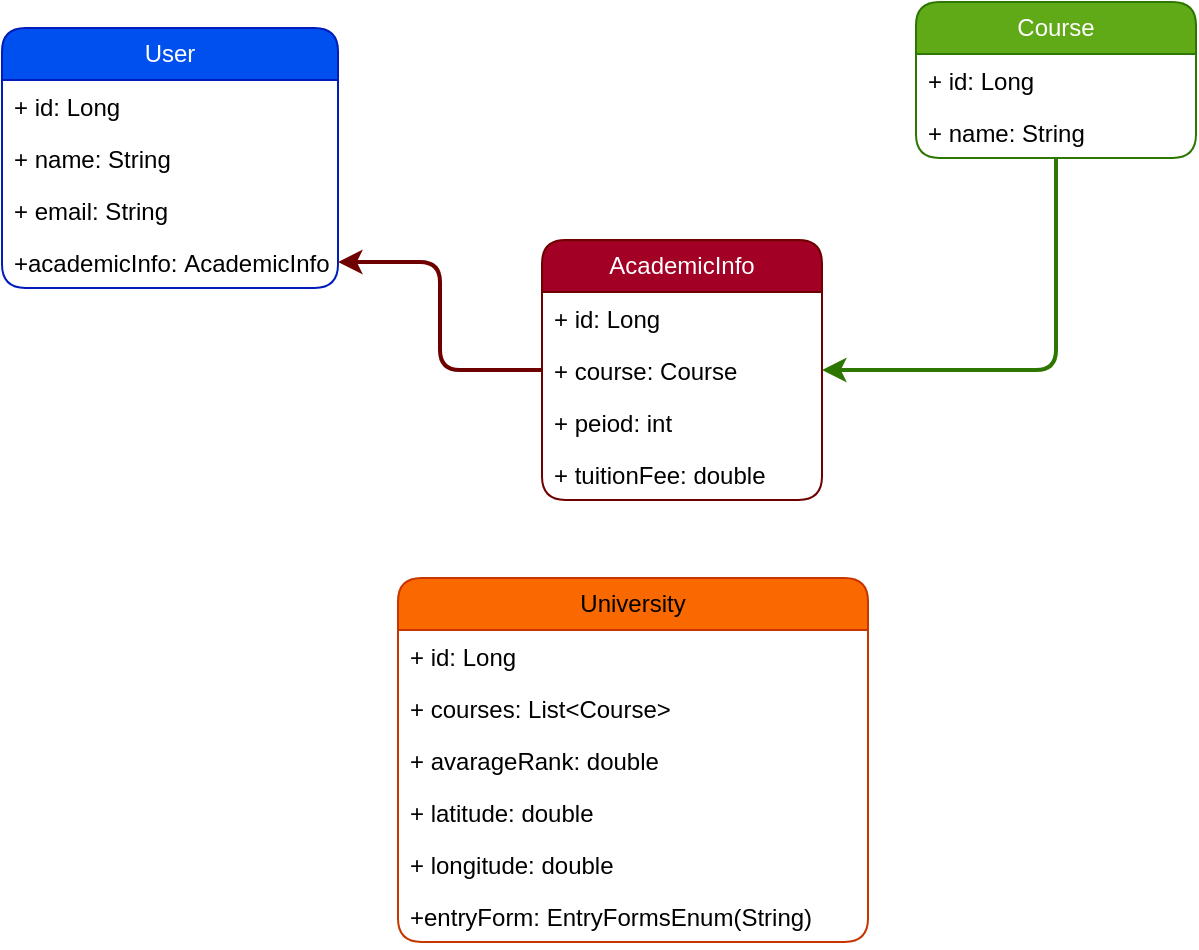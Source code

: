 <mxfile version="26.0.16">
  <diagram name="Página-1" id="Cqr7dzjxiVYe6bI_KbVx">
    <mxGraphModel dx="1133" dy="762" grid="0" gridSize="10" guides="1" tooltips="1" connect="1" arrows="1" fold="1" page="0" pageScale="1" pageWidth="827" pageHeight="1169" math="0" shadow="0">
      <root>
        <mxCell id="0" />
        <mxCell id="1" parent="0" />
        <mxCell id="s6dgGAL5ziLIxhIKajz9-5" value="User" style="swimlane;fontStyle=0;childLayout=stackLayout;horizontal=1;startSize=26;fillColor=#0050ef;horizontalStack=0;resizeParent=1;resizeParentMax=0;resizeLast=0;collapsible=1;marginBottom=0;whiteSpace=wrap;html=1;rounded=1;fontColor=#ffffff;strokeColor=#001DBC;" parent="1" vertex="1">
          <mxGeometry x="-176" y="-258" width="168" height="130" as="geometry">
            <mxRectangle x="-26" y="-60" width="60" height="26" as="alternateBounds" />
          </mxGeometry>
        </mxCell>
        <mxCell id="s6dgGAL5ziLIxhIKajz9-6" value="+ id: Long" style="text;strokeColor=none;fillColor=none;align=left;verticalAlign=top;spacingLeft=4;spacingRight=4;overflow=hidden;rotatable=0;points=[[0,0.5],[1,0.5]];portConstraint=eastwest;whiteSpace=wrap;html=1;rounded=1;" parent="s6dgGAL5ziLIxhIKajz9-5" vertex="1">
          <mxGeometry y="26" width="168" height="26" as="geometry" />
        </mxCell>
        <mxCell id="s6dgGAL5ziLIxhIKajz9-7" value="+ name: String" style="text;strokeColor=none;fillColor=none;align=left;verticalAlign=top;spacingLeft=4;spacingRight=4;overflow=hidden;rotatable=0;points=[[0,0.5],[1,0.5]];portConstraint=eastwest;whiteSpace=wrap;html=1;rounded=1;" parent="s6dgGAL5ziLIxhIKajz9-5" vertex="1">
          <mxGeometry y="52" width="168" height="26" as="geometry" />
        </mxCell>
        <mxCell id="s6dgGAL5ziLIxhIKajz9-8" value="+ email: String" style="text;strokeColor=none;fillColor=none;align=left;verticalAlign=top;spacingLeft=4;spacingRight=4;overflow=hidden;rotatable=0;points=[[0,0.5],[1,0.5]];portConstraint=eastwest;whiteSpace=wrap;html=1;rounded=1;" parent="s6dgGAL5ziLIxhIKajz9-5" vertex="1">
          <mxGeometry y="78" width="168" height="26" as="geometry" />
        </mxCell>
        <mxCell id="fWeYtY6uwXe9H0jsyh2D-9" value="+academicInfo:&amp;nbsp;&lt;span style=&quot;text-align: center;&quot;&gt;AcademicInfo&lt;/span&gt;" style="text;strokeColor=none;fillColor=none;align=left;verticalAlign=top;spacingLeft=4;spacingRight=4;overflow=hidden;rotatable=0;points=[[0,0.5],[1,0.5]];portConstraint=eastwest;whiteSpace=wrap;html=1;rounded=1;" parent="s6dgGAL5ziLIxhIKajz9-5" vertex="1">
          <mxGeometry y="104" width="168" height="26" as="geometry" />
        </mxCell>
        <mxCell id="fWeYtY6uwXe9H0jsyh2D-16" style="edgeStyle=orthogonalEdgeStyle;rounded=1;orthogonalLoop=1;jettySize=auto;html=1;strokeColor=#6F0000;curved=0;fillColor=#a20025;strokeWidth=2;" parent="1" source="fWeYtY6uwXe9H0jsyh2D-5" target="fWeYtY6uwXe9H0jsyh2D-9" edge="1">
          <mxGeometry relative="1" as="geometry" />
        </mxCell>
        <mxCell id="fWeYtY6uwXe9H0jsyh2D-5" value="AcademicInfo" style="swimlane;fontStyle=0;childLayout=stackLayout;horizontal=1;startSize=26;fillColor=#a20025;horizontalStack=0;resizeParent=1;resizeParentMax=0;resizeLast=0;collapsible=1;marginBottom=0;whiteSpace=wrap;html=1;rounded=1;fontColor=#ffffff;strokeColor=#6F0000;" parent="1" vertex="1">
          <mxGeometry x="94" y="-152" width="140" height="130" as="geometry">
            <mxRectangle x="388" y="-18" width="108" height="26" as="alternateBounds" />
          </mxGeometry>
        </mxCell>
        <mxCell id="fWeYtY6uwXe9H0jsyh2D-6" value="+ id: Long" style="text;strokeColor=none;fillColor=none;align=left;verticalAlign=top;spacingLeft=4;spacingRight=4;overflow=hidden;rotatable=0;points=[[0,0.5],[1,0.5]];portConstraint=eastwest;whiteSpace=wrap;html=1;rounded=1;" parent="fWeYtY6uwXe9H0jsyh2D-5" vertex="1">
          <mxGeometry y="26" width="140" height="26" as="geometry" />
        </mxCell>
        <mxCell id="fWeYtY6uwXe9H0jsyh2D-8" value="+ course: Course" style="text;strokeColor=none;fillColor=none;align=left;verticalAlign=top;spacingLeft=4;spacingRight=4;overflow=hidden;rotatable=0;points=[[0,0.5],[1,0.5]];portConstraint=eastwest;whiteSpace=wrap;html=1;rounded=1;" parent="fWeYtY6uwXe9H0jsyh2D-5" vertex="1">
          <mxGeometry y="52" width="140" height="26" as="geometry" />
        </mxCell>
        <mxCell id="fWeYtY6uwXe9H0jsyh2D-7" value="+ peiod: int" style="text;strokeColor=none;fillColor=none;align=left;verticalAlign=top;spacingLeft=4;spacingRight=4;overflow=hidden;rotatable=0;points=[[0,0.5],[1,0.5]];portConstraint=eastwest;whiteSpace=wrap;html=1;rounded=1;" parent="fWeYtY6uwXe9H0jsyh2D-5" vertex="1">
          <mxGeometry y="78" width="140" height="26" as="geometry" />
        </mxCell>
        <mxCell id="fWeYtY6uwXe9H0jsyh2D-15" value="+ tuitionFee: double" style="text;strokeColor=none;fillColor=none;align=left;verticalAlign=top;spacingLeft=4;spacingRight=4;overflow=hidden;rotatable=0;points=[[0,0.5],[1,0.5]];portConstraint=eastwest;whiteSpace=wrap;html=1;rounded=1;" parent="fWeYtY6uwXe9H0jsyh2D-5" vertex="1">
          <mxGeometry y="104" width="140" height="26" as="geometry" />
        </mxCell>
        <mxCell id="fWeYtY6uwXe9H0jsyh2D-17" style="edgeStyle=orthogonalEdgeStyle;rounded=1;orthogonalLoop=1;jettySize=auto;html=1;entryX=1;entryY=0.5;entryDx=0;entryDy=0;fillColor=#60a917;strokeColor=#2D7600;strokeWidth=2;" parent="1" source="fWeYtY6uwXe9H0jsyh2D-10" target="fWeYtY6uwXe9H0jsyh2D-8" edge="1">
          <mxGeometry relative="1" as="geometry" />
        </mxCell>
        <mxCell id="fWeYtY6uwXe9H0jsyh2D-10" value="Course" style="swimlane;fontStyle=0;childLayout=stackLayout;horizontal=1;startSize=26;fillColor=#60a917;horizontalStack=0;resizeParent=1;resizeParentMax=0;resizeLast=0;collapsible=1;marginBottom=0;whiteSpace=wrap;html=1;rounded=1;fontColor=#ffffff;strokeColor=#2D7600;" parent="1" vertex="1">
          <mxGeometry x="281" y="-271" width="140" height="78" as="geometry">
            <mxRectangle x="468" y="-210" width="74" height="26" as="alternateBounds" />
          </mxGeometry>
        </mxCell>
        <mxCell id="fWeYtY6uwXe9H0jsyh2D-11" value="+ id: Long" style="text;strokeColor=none;fillColor=none;align=left;verticalAlign=top;spacingLeft=4;spacingRight=4;overflow=hidden;rotatable=0;points=[[0,0.5],[1,0.5]];portConstraint=eastwest;whiteSpace=wrap;html=1;rounded=1;" parent="fWeYtY6uwXe9H0jsyh2D-10" vertex="1">
          <mxGeometry y="26" width="140" height="26" as="geometry" />
        </mxCell>
        <mxCell id="fWeYtY6uwXe9H0jsyh2D-12" value="+ name: String" style="text;strokeColor=none;fillColor=none;align=left;verticalAlign=top;spacingLeft=4;spacingRight=4;overflow=hidden;rotatable=0;points=[[0,0.5],[1,0.5]];portConstraint=eastwest;whiteSpace=wrap;html=1;rounded=1;" parent="fWeYtY6uwXe9H0jsyh2D-10" vertex="1">
          <mxGeometry y="52" width="140" height="26" as="geometry" />
        </mxCell>
        <mxCell id="fWeYtY6uwXe9H0jsyh2D-20" value="University" style="swimlane;fontStyle=0;childLayout=stackLayout;horizontal=1;startSize=26;fillColor=#fa6800;horizontalStack=0;resizeParent=1;resizeParentMax=0;resizeLast=0;collapsible=1;marginBottom=0;whiteSpace=wrap;html=1;rounded=1;strokeColor=#C73500;fontColor=#000000;" parent="1" vertex="1">
          <mxGeometry x="22" y="17" width="235" height="182" as="geometry">
            <mxRectangle x="388" y="-18" width="108" height="26" as="alternateBounds" />
          </mxGeometry>
        </mxCell>
        <mxCell id="fWeYtY6uwXe9H0jsyh2D-21" value="+ id: Long" style="text;strokeColor=none;fillColor=none;align=left;verticalAlign=top;spacingLeft=4;spacingRight=4;overflow=hidden;rotatable=0;points=[[0,0.5],[1,0.5]];portConstraint=eastwest;whiteSpace=wrap;html=1;rounded=1;" parent="fWeYtY6uwXe9H0jsyh2D-20" vertex="1">
          <mxGeometry y="26" width="235" height="26" as="geometry" />
        </mxCell>
        <mxCell id="fWeYtY6uwXe9H0jsyh2D-22" value="+ courses: List&amp;lt;Course&amp;gt;" style="text;strokeColor=none;fillColor=none;align=left;verticalAlign=top;spacingLeft=4;spacingRight=4;overflow=hidden;rotatable=0;points=[[0,0.5],[1,0.5]];portConstraint=eastwest;whiteSpace=wrap;html=1;rounded=1;" parent="fWeYtY6uwXe9H0jsyh2D-20" vertex="1">
          <mxGeometry y="52" width="235" height="26" as="geometry" />
        </mxCell>
        <mxCell id="fWeYtY6uwXe9H0jsyh2D-25" value="+ avarageRank: double" style="text;strokeColor=none;fillColor=none;align=left;verticalAlign=top;spacingLeft=4;spacingRight=4;overflow=hidden;rotatable=0;points=[[0,0.5],[1,0.5]];portConstraint=eastwest;whiteSpace=wrap;html=1;rounded=1;" parent="fWeYtY6uwXe9H0jsyh2D-20" vertex="1">
          <mxGeometry y="78" width="235" height="26" as="geometry" />
        </mxCell>
        <mxCell id="fWeYtY6uwXe9H0jsyh2D-23" value="+ latitude: double" style="text;strokeColor=none;fillColor=none;align=left;verticalAlign=top;spacingLeft=4;spacingRight=4;overflow=hidden;rotatable=0;points=[[0,0.5],[1,0.5]];portConstraint=eastwest;whiteSpace=wrap;html=1;rounded=1;" parent="fWeYtY6uwXe9H0jsyh2D-20" vertex="1">
          <mxGeometry y="104" width="235" height="26" as="geometry" />
        </mxCell>
        <mxCell id="fWeYtY6uwXe9H0jsyh2D-26" value="+ longitude: double" style="text;strokeColor=none;fillColor=none;align=left;verticalAlign=top;spacingLeft=4;spacingRight=4;overflow=hidden;rotatable=0;points=[[0,0.5],[1,0.5]];portConstraint=eastwest;whiteSpace=wrap;html=1;rounded=1;" parent="fWeYtY6uwXe9H0jsyh2D-20" vertex="1">
          <mxGeometry y="130" width="235" height="26" as="geometry" />
        </mxCell>
        <mxCell id="MLrKcKvaRyMejJo96vpL-1" value="+entryForm: EntryFormsEnum(String)" style="text;strokeColor=none;fillColor=none;align=left;verticalAlign=top;spacingLeft=4;spacingRight=4;overflow=hidden;rotatable=0;points=[[0,0.5],[1,0.5]];portConstraint=eastwest;whiteSpace=wrap;html=1;rounded=1;" vertex="1" parent="fWeYtY6uwXe9H0jsyh2D-20">
          <mxGeometry y="156" width="235" height="26" as="geometry" />
        </mxCell>
      </root>
    </mxGraphModel>
  </diagram>
</mxfile>
